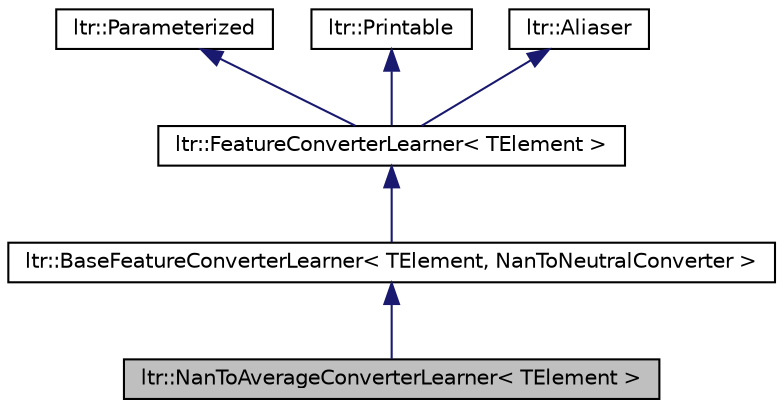 digraph G
{
  edge [fontname="Helvetica",fontsize="10",labelfontname="Helvetica",labelfontsize="10"];
  node [fontname="Helvetica",fontsize="10",shape=record];
  Node1 [label="ltr::NanToAverageConverterLearner\< TElement \>",height=0.2,width=0.4,color="black", fillcolor="grey75", style="filled" fontcolor="black"];
  Node2 -> Node1 [dir="back",color="midnightblue",fontsize="10",style="solid",fontname="Helvetica"];
  Node2 [label="ltr::BaseFeatureConverterLearner\< TElement, NanToNeutralConverter \>",height=0.2,width=0.4,color="black", fillcolor="white", style="filled",URL="$classltr_1_1_base_feature_converter_learner.html"];
  Node3 -> Node2 [dir="back",color="midnightblue",fontsize="10",style="solid",fontname="Helvetica"];
  Node3 [label="ltr::FeatureConverterLearner\< TElement \>",height=0.2,width=0.4,color="black", fillcolor="white", style="filled",URL="$classltr_1_1_feature_converter_learner.html",tooltip="Learns input dataset and produces a FeatureConverter."];
  Node4 -> Node3 [dir="back",color="midnightblue",fontsize="10",style="solid",fontname="Helvetica"];
  Node4 [label="ltr::Parameterized",height=0.2,width=0.4,color="black", fillcolor="white", style="filled",URL="$classltr_1_1_parameterized.html"];
  Node5 -> Node3 [dir="back",color="midnightblue",fontsize="10",style="solid",fontname="Helvetica"];
  Node5 [label="ltr::Printable",height=0.2,width=0.4,color="black", fillcolor="white", style="filled",URL="$classltr_1_1_printable.html"];
  Node6 -> Node3 [dir="back",color="midnightblue",fontsize="10",style="solid",fontname="Helvetica"];
  Node6 [label="ltr::Aliaser",height=0.2,width=0.4,color="black", fillcolor="white", style="filled",URL="$classltr_1_1_aliaser.html",tooltip="Inherit from this class in order to use alias."];
}
